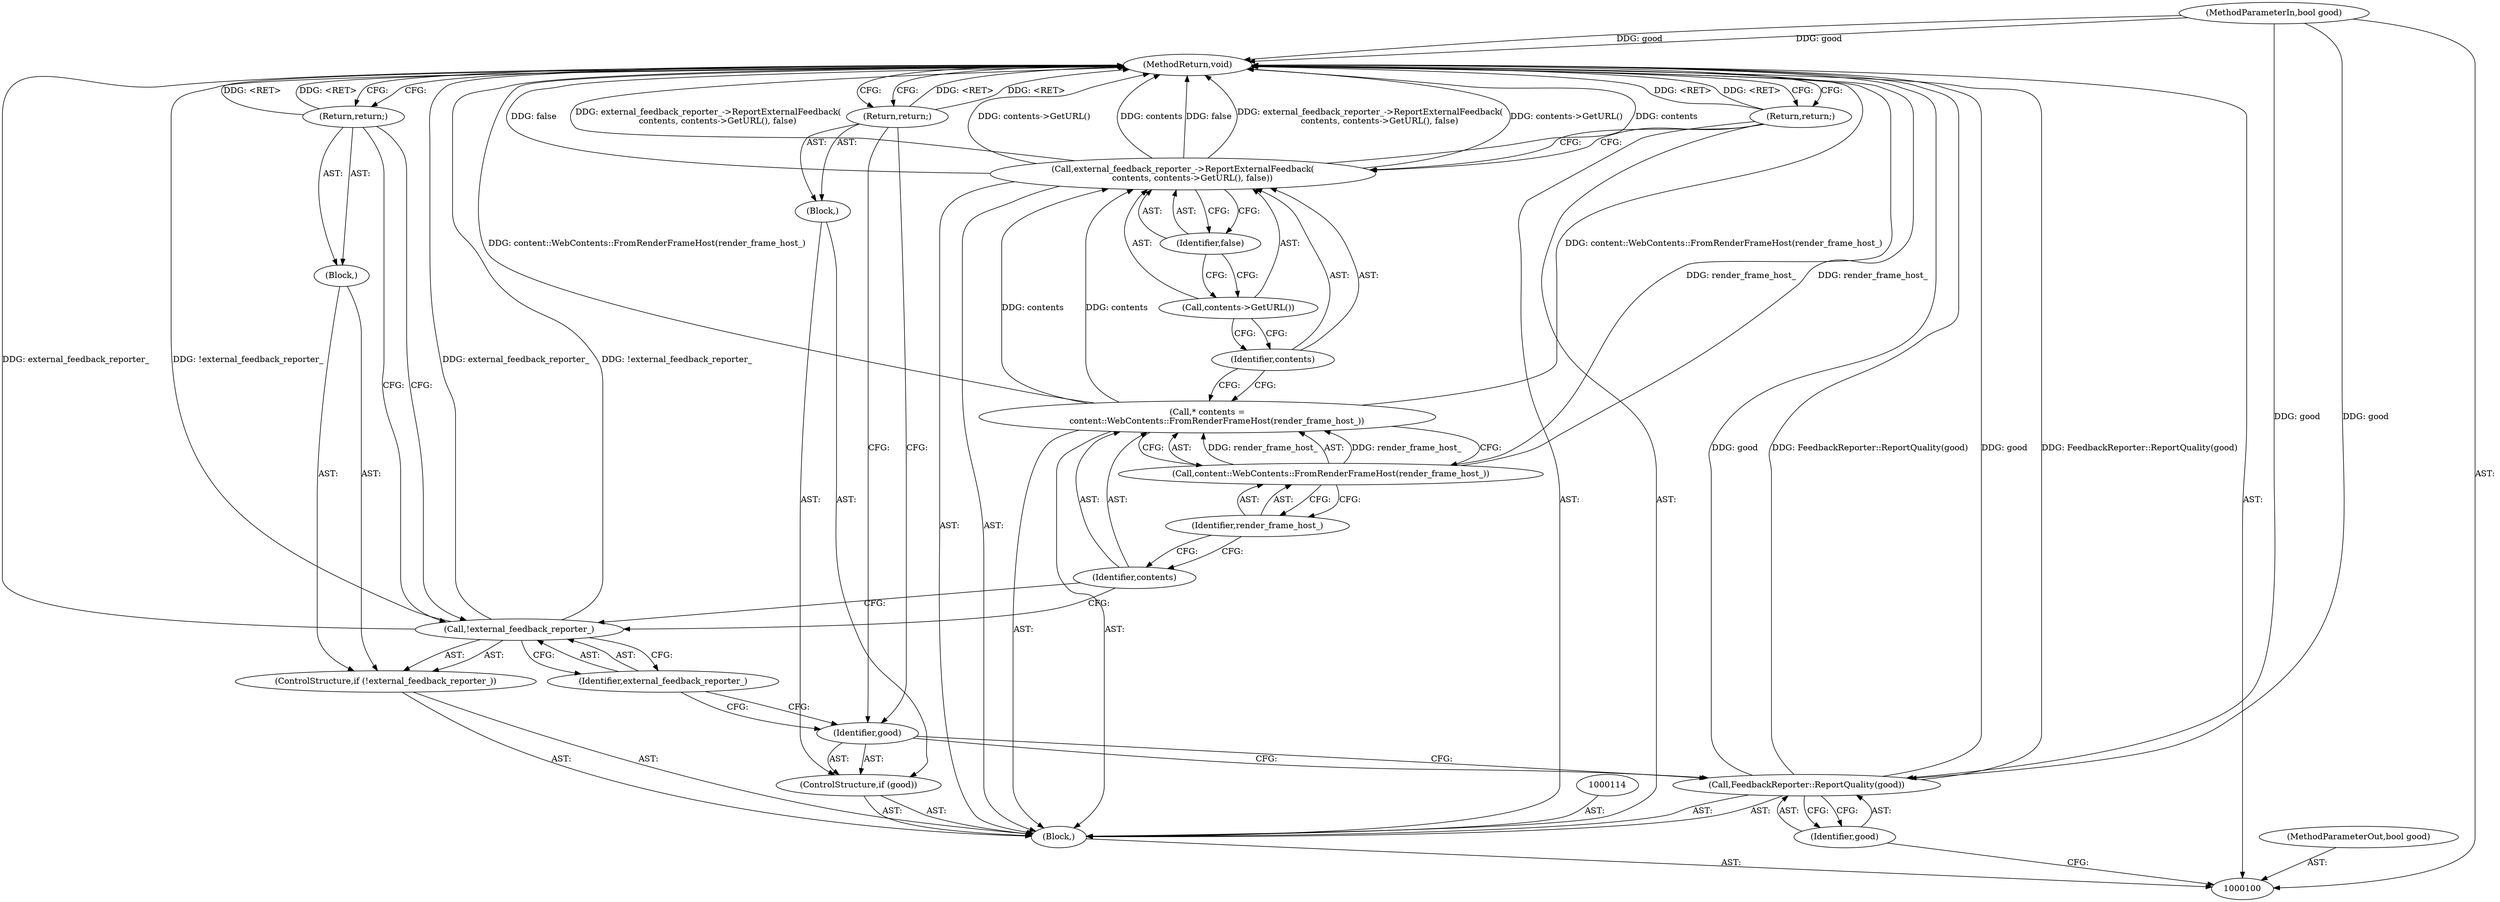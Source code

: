 digraph "1_Chrome_dcd10462fb49c72544719c490238f3a35edf3fc6_4" {
"1000124" [label="(MethodReturn,void)"];
"1000115" [label="(Call,* contents =\n       content::WebContents::FromRenderFrameHost(render_frame_host_))"];
"1000116" [label="(Identifier,contents)"];
"1000118" [label="(Identifier,render_frame_host_)"];
"1000117" [label="(Call,content::WebContents::FromRenderFrameHost(render_frame_host_))"];
"1000119" [label="(Call,external_feedback_reporter_->ReportExternalFeedback(\n       contents, contents->GetURL(), false))"];
"1000121" [label="(Call,contents->GetURL())"];
"1000122" [label="(Identifier,false)"];
"1000120" [label="(Identifier,contents)"];
"1000123" [label="(Return,return;)"];
"1000102" [label="(Block,)"];
"1000101" [label="(MethodParameterIn,bool good)"];
"1000156" [label="(MethodParameterOut,bool good)"];
"1000103" [label="(Call,FeedbackReporter::ReportQuality(good))"];
"1000104" [label="(Identifier,good)"];
"1000107" [label="(Block,)"];
"1000105" [label="(ControlStructure,if (good))"];
"1000106" [label="(Identifier,good)"];
"1000108" [label="(Return,return;)"];
"1000109" [label="(ControlStructure,if (!external_feedback_reporter_))"];
"1000112" [label="(Block,)"];
"1000110" [label="(Call,!external_feedback_reporter_)"];
"1000111" [label="(Identifier,external_feedback_reporter_)"];
"1000113" [label="(Return,return;)"];
"1000124" -> "1000100"  [label="AST: "];
"1000124" -> "1000108"  [label="CFG: "];
"1000124" -> "1000113"  [label="CFG: "];
"1000124" -> "1000123"  [label="CFG: "];
"1000115" -> "1000124"  [label="DDG: content::WebContents::FromRenderFrameHost(render_frame_host_)"];
"1000103" -> "1000124"  [label="DDG: good"];
"1000103" -> "1000124"  [label="DDG: FeedbackReporter::ReportQuality(good)"];
"1000117" -> "1000124"  [label="DDG: render_frame_host_"];
"1000119" -> "1000124"  [label="DDG: false"];
"1000119" -> "1000124"  [label="DDG: external_feedback_reporter_->ReportExternalFeedback(\n       contents, contents->GetURL(), false)"];
"1000119" -> "1000124"  [label="DDG: contents->GetURL()"];
"1000119" -> "1000124"  [label="DDG: contents"];
"1000110" -> "1000124"  [label="DDG: external_feedback_reporter_"];
"1000110" -> "1000124"  [label="DDG: !external_feedback_reporter_"];
"1000101" -> "1000124"  [label="DDG: good"];
"1000108" -> "1000124"  [label="DDG: <RET>"];
"1000113" -> "1000124"  [label="DDG: <RET>"];
"1000123" -> "1000124"  [label="DDG: <RET>"];
"1000115" -> "1000102"  [label="AST: "];
"1000115" -> "1000117"  [label="CFG: "];
"1000116" -> "1000115"  [label="AST: "];
"1000117" -> "1000115"  [label="AST: "];
"1000120" -> "1000115"  [label="CFG: "];
"1000115" -> "1000124"  [label="DDG: content::WebContents::FromRenderFrameHost(render_frame_host_)"];
"1000117" -> "1000115"  [label="DDG: render_frame_host_"];
"1000115" -> "1000119"  [label="DDG: contents"];
"1000116" -> "1000115"  [label="AST: "];
"1000116" -> "1000110"  [label="CFG: "];
"1000118" -> "1000116"  [label="CFG: "];
"1000118" -> "1000117"  [label="AST: "];
"1000118" -> "1000116"  [label="CFG: "];
"1000117" -> "1000118"  [label="CFG: "];
"1000117" -> "1000115"  [label="AST: "];
"1000117" -> "1000118"  [label="CFG: "];
"1000118" -> "1000117"  [label="AST: "];
"1000115" -> "1000117"  [label="CFG: "];
"1000117" -> "1000124"  [label="DDG: render_frame_host_"];
"1000117" -> "1000115"  [label="DDG: render_frame_host_"];
"1000119" -> "1000102"  [label="AST: "];
"1000119" -> "1000122"  [label="CFG: "];
"1000120" -> "1000119"  [label="AST: "];
"1000121" -> "1000119"  [label="AST: "];
"1000122" -> "1000119"  [label="AST: "];
"1000123" -> "1000119"  [label="CFG: "];
"1000119" -> "1000124"  [label="DDG: false"];
"1000119" -> "1000124"  [label="DDG: external_feedback_reporter_->ReportExternalFeedback(\n       contents, contents->GetURL(), false)"];
"1000119" -> "1000124"  [label="DDG: contents->GetURL()"];
"1000119" -> "1000124"  [label="DDG: contents"];
"1000115" -> "1000119"  [label="DDG: contents"];
"1000121" -> "1000119"  [label="AST: "];
"1000121" -> "1000120"  [label="CFG: "];
"1000122" -> "1000121"  [label="CFG: "];
"1000122" -> "1000119"  [label="AST: "];
"1000122" -> "1000121"  [label="CFG: "];
"1000119" -> "1000122"  [label="CFG: "];
"1000120" -> "1000119"  [label="AST: "];
"1000120" -> "1000115"  [label="CFG: "];
"1000121" -> "1000120"  [label="CFG: "];
"1000123" -> "1000102"  [label="AST: "];
"1000123" -> "1000119"  [label="CFG: "];
"1000124" -> "1000123"  [label="CFG: "];
"1000123" -> "1000124"  [label="DDG: <RET>"];
"1000102" -> "1000100"  [label="AST: "];
"1000103" -> "1000102"  [label="AST: "];
"1000105" -> "1000102"  [label="AST: "];
"1000109" -> "1000102"  [label="AST: "];
"1000114" -> "1000102"  [label="AST: "];
"1000115" -> "1000102"  [label="AST: "];
"1000119" -> "1000102"  [label="AST: "];
"1000123" -> "1000102"  [label="AST: "];
"1000101" -> "1000100"  [label="AST: "];
"1000101" -> "1000124"  [label="DDG: good"];
"1000101" -> "1000103"  [label="DDG: good"];
"1000156" -> "1000100"  [label="AST: "];
"1000103" -> "1000102"  [label="AST: "];
"1000103" -> "1000104"  [label="CFG: "];
"1000104" -> "1000103"  [label="AST: "];
"1000106" -> "1000103"  [label="CFG: "];
"1000103" -> "1000124"  [label="DDG: good"];
"1000103" -> "1000124"  [label="DDG: FeedbackReporter::ReportQuality(good)"];
"1000101" -> "1000103"  [label="DDG: good"];
"1000104" -> "1000103"  [label="AST: "];
"1000104" -> "1000100"  [label="CFG: "];
"1000103" -> "1000104"  [label="CFG: "];
"1000107" -> "1000105"  [label="AST: "];
"1000108" -> "1000107"  [label="AST: "];
"1000105" -> "1000102"  [label="AST: "];
"1000106" -> "1000105"  [label="AST: "];
"1000107" -> "1000105"  [label="AST: "];
"1000106" -> "1000105"  [label="AST: "];
"1000106" -> "1000103"  [label="CFG: "];
"1000108" -> "1000106"  [label="CFG: "];
"1000111" -> "1000106"  [label="CFG: "];
"1000108" -> "1000107"  [label="AST: "];
"1000108" -> "1000106"  [label="CFG: "];
"1000124" -> "1000108"  [label="CFG: "];
"1000108" -> "1000124"  [label="DDG: <RET>"];
"1000109" -> "1000102"  [label="AST: "];
"1000110" -> "1000109"  [label="AST: "];
"1000112" -> "1000109"  [label="AST: "];
"1000112" -> "1000109"  [label="AST: "];
"1000113" -> "1000112"  [label="AST: "];
"1000110" -> "1000109"  [label="AST: "];
"1000110" -> "1000111"  [label="CFG: "];
"1000111" -> "1000110"  [label="AST: "];
"1000113" -> "1000110"  [label="CFG: "];
"1000116" -> "1000110"  [label="CFG: "];
"1000110" -> "1000124"  [label="DDG: external_feedback_reporter_"];
"1000110" -> "1000124"  [label="DDG: !external_feedback_reporter_"];
"1000111" -> "1000110"  [label="AST: "];
"1000111" -> "1000106"  [label="CFG: "];
"1000110" -> "1000111"  [label="CFG: "];
"1000113" -> "1000112"  [label="AST: "];
"1000113" -> "1000110"  [label="CFG: "];
"1000124" -> "1000113"  [label="CFG: "];
"1000113" -> "1000124"  [label="DDG: <RET>"];
}
